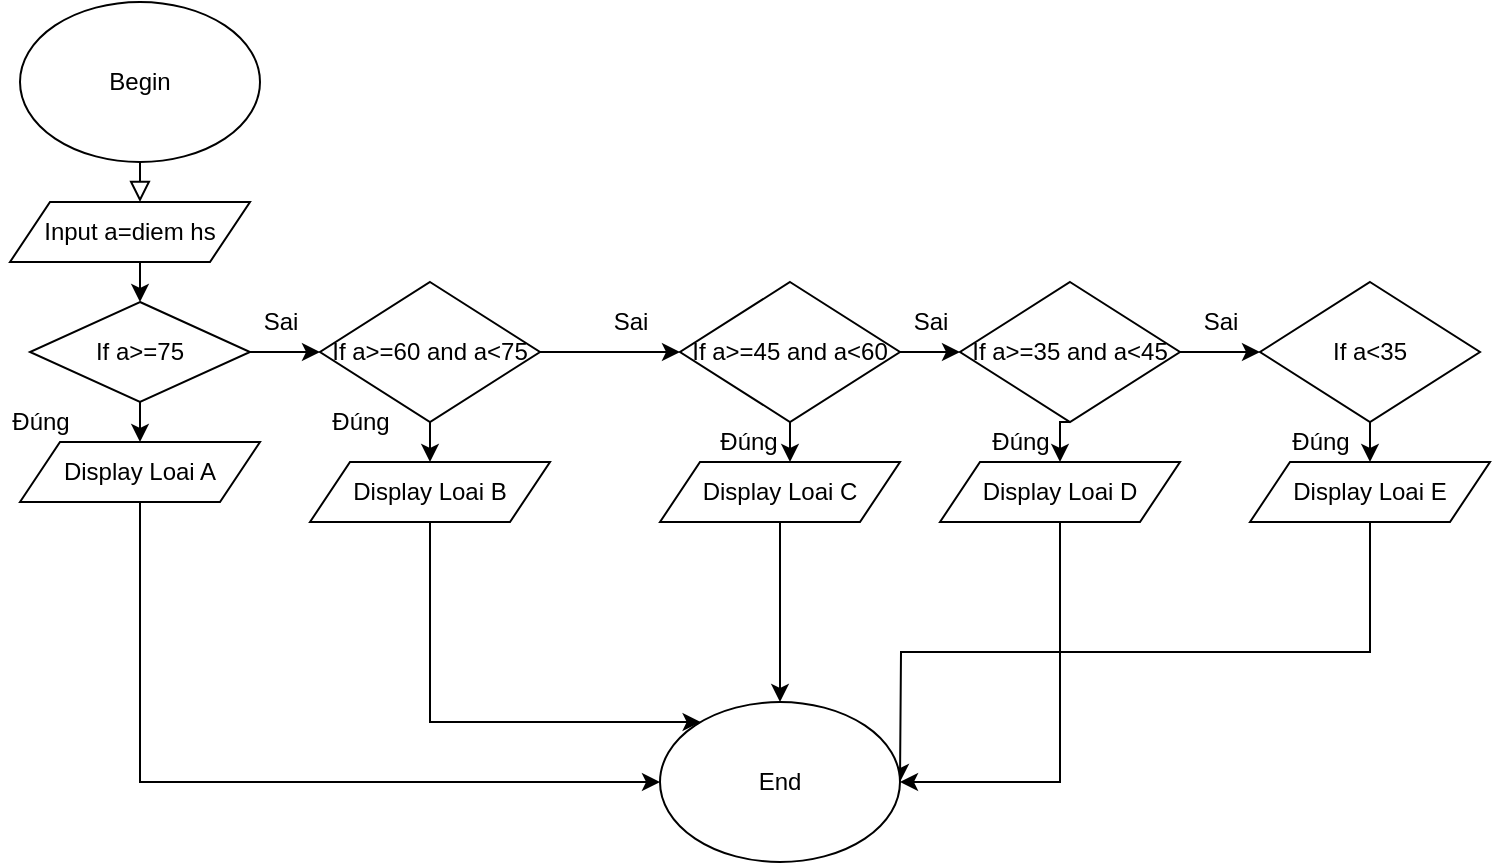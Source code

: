 <mxfile version="16.5.1" type="device"><diagram id="C5RBs43oDa-KdzZeNtuy" name="Page-1"><mxGraphModel dx="868" dy="553" grid="1" gridSize="10" guides="1" tooltips="1" connect="1" arrows="1" fold="1" page="1" pageScale="1" pageWidth="827" pageHeight="1169" math="0" shadow="0"><root><mxCell id="WIyWlLk6GJQsqaUBKTNV-0"/><mxCell id="WIyWlLk6GJQsqaUBKTNV-1" parent="WIyWlLk6GJQsqaUBKTNV-0"/><mxCell id="WIyWlLk6GJQsqaUBKTNV-2" value="" style="rounded=0;html=1;jettySize=auto;orthogonalLoop=1;fontSize=11;endArrow=block;endFill=0;endSize=8;strokeWidth=1;shadow=0;labelBackgroundColor=none;edgeStyle=orthogonalEdgeStyle;" parent="WIyWlLk6GJQsqaUBKTNV-1" edge="1"><mxGeometry relative="1" as="geometry"><mxPoint x="110" y="100" as="sourcePoint"/><mxPoint x="110" y="120" as="targetPoint"/></mxGeometry></mxCell><mxCell id="imOOjvebwg4T-bFfkOpt-0" value="Begin" style="ellipse;whiteSpace=wrap;html=1;" vertex="1" parent="WIyWlLk6GJQsqaUBKTNV-1"><mxGeometry x="50" y="20" width="120" height="80" as="geometry"/></mxCell><mxCell id="imOOjvebwg4T-bFfkOpt-2" style="edgeStyle=orthogonalEdgeStyle;rounded=0;orthogonalLoop=1;jettySize=auto;html=1;exitX=0.5;exitY=1;exitDx=0;exitDy=0;startArrow=none;" edge="1" parent="WIyWlLk6GJQsqaUBKTNV-1" source="imOOjvebwg4T-bFfkOpt-3"><mxGeometry relative="1" as="geometry"><mxPoint x="110" y="190" as="targetPoint"/></mxGeometry></mxCell><mxCell id="imOOjvebwg4T-bFfkOpt-4" style="edgeStyle=orthogonalEdgeStyle;rounded=0;orthogonalLoop=1;jettySize=auto;html=1;exitX=0.5;exitY=1;exitDx=0;exitDy=0;" edge="1" parent="WIyWlLk6GJQsqaUBKTNV-1" source="imOOjvebwg4T-bFfkOpt-3" target="imOOjvebwg4T-bFfkOpt-3"><mxGeometry relative="1" as="geometry"/></mxCell><mxCell id="imOOjvebwg4T-bFfkOpt-10" style="edgeStyle=orthogonalEdgeStyle;rounded=0;orthogonalLoop=1;jettySize=auto;html=1;exitX=0.5;exitY=1;exitDx=0;exitDy=0;" edge="1" parent="WIyWlLk6GJQsqaUBKTNV-1" source="imOOjvebwg4T-bFfkOpt-3"><mxGeometry relative="1" as="geometry"><mxPoint x="110" y="240" as="targetPoint"/></mxGeometry></mxCell><mxCell id="imOOjvebwg4T-bFfkOpt-17" style="edgeStyle=orthogonalEdgeStyle;rounded=0;orthogonalLoop=1;jettySize=auto;html=1;" edge="1" parent="WIyWlLk6GJQsqaUBKTNV-1" source="imOOjvebwg4T-bFfkOpt-3"><mxGeometry relative="1" as="geometry"><mxPoint x="200" y="195" as="targetPoint"/></mxGeometry></mxCell><mxCell id="imOOjvebwg4T-bFfkOpt-3" value="If a&amp;gt;=75" style="rhombus;whiteSpace=wrap;html=1;" vertex="1" parent="WIyWlLk6GJQsqaUBKTNV-1"><mxGeometry x="55" y="170" width="110" height="50" as="geometry"/></mxCell><mxCell id="imOOjvebwg4T-bFfkOpt-12" style="edgeStyle=orthogonalEdgeStyle;rounded=0;orthogonalLoop=1;jettySize=auto;html=1;exitX=0.5;exitY=1;exitDx=0;exitDy=0;entryX=0.5;entryY=0;entryDx=0;entryDy=0;" edge="1" parent="WIyWlLk6GJQsqaUBKTNV-1" source="imOOjvebwg4T-bFfkOpt-11" target="imOOjvebwg4T-bFfkOpt-3"><mxGeometry relative="1" as="geometry"/></mxCell><mxCell id="imOOjvebwg4T-bFfkOpt-11" value="Input a=diem hs" style="shape=parallelogram;perimeter=parallelogramPerimeter;whiteSpace=wrap;html=1;fixedSize=1;" vertex="1" parent="WIyWlLk6GJQsqaUBKTNV-1"><mxGeometry x="45" y="120" width="120" height="30" as="geometry"/></mxCell><mxCell id="imOOjvebwg4T-bFfkOpt-35" style="edgeStyle=orthogonalEdgeStyle;rounded=0;orthogonalLoop=1;jettySize=auto;html=1;exitX=0.5;exitY=1;exitDx=0;exitDy=0;entryX=0;entryY=0.5;entryDx=0;entryDy=0;" edge="1" parent="WIyWlLk6GJQsqaUBKTNV-1" source="imOOjvebwg4T-bFfkOpt-13" target="imOOjvebwg4T-bFfkOpt-52"><mxGeometry relative="1" as="geometry"><mxPoint x="110" y="360" as="targetPoint"/></mxGeometry></mxCell><mxCell id="imOOjvebwg4T-bFfkOpt-13" value="Display Loai A" style="shape=parallelogram;perimeter=parallelogramPerimeter;whiteSpace=wrap;html=1;fixedSize=1;" vertex="1" parent="WIyWlLk6GJQsqaUBKTNV-1"><mxGeometry x="50" y="240" width="120" height="30" as="geometry"/></mxCell><mxCell id="imOOjvebwg4T-bFfkOpt-19" style="edgeStyle=orthogonalEdgeStyle;rounded=0;orthogonalLoop=1;jettySize=auto;html=1;exitX=0.5;exitY=1;exitDx=0;exitDy=0;" edge="1" parent="WIyWlLk6GJQsqaUBKTNV-1" source="imOOjvebwg4T-bFfkOpt-15"><mxGeometry relative="1" as="geometry"><mxPoint x="255" y="250" as="targetPoint"/></mxGeometry></mxCell><mxCell id="imOOjvebwg4T-bFfkOpt-21" style="edgeStyle=orthogonalEdgeStyle;rounded=0;orthogonalLoop=1;jettySize=auto;html=1;exitX=1;exitY=0.5;exitDx=0;exitDy=0;" edge="1" parent="WIyWlLk6GJQsqaUBKTNV-1" source="imOOjvebwg4T-bFfkOpt-15"><mxGeometry relative="1" as="geometry"><mxPoint x="380" y="195" as="targetPoint"/></mxGeometry></mxCell><mxCell id="imOOjvebwg4T-bFfkOpt-15" value="If a&amp;gt;=60 and a&amp;lt;75" style="rhombus;whiteSpace=wrap;html=1;" vertex="1" parent="WIyWlLk6GJQsqaUBKTNV-1"><mxGeometry x="200" y="160" width="110" height="70" as="geometry"/></mxCell><mxCell id="imOOjvebwg4T-bFfkOpt-36" style="edgeStyle=orthogonalEdgeStyle;rounded=0;orthogonalLoop=1;jettySize=auto;html=1;exitX=0.5;exitY=1;exitDx=0;exitDy=0;" edge="1" parent="WIyWlLk6GJQsqaUBKTNV-1" source="imOOjvebwg4T-bFfkOpt-20" target="imOOjvebwg4T-bFfkOpt-52"><mxGeometry relative="1" as="geometry"><mxPoint x="255" y="370" as="targetPoint"/><Array as="points"><mxPoint x="255" y="380"/></Array></mxGeometry></mxCell><mxCell id="imOOjvebwg4T-bFfkOpt-20" value="Display Loai B" style="shape=parallelogram;perimeter=parallelogramPerimeter;whiteSpace=wrap;html=1;fixedSize=1;" vertex="1" parent="WIyWlLk6GJQsqaUBKTNV-1"><mxGeometry x="195" y="250" width="120" height="30" as="geometry"/></mxCell><mxCell id="imOOjvebwg4T-bFfkOpt-23" style="edgeStyle=orthogonalEdgeStyle;rounded=0;orthogonalLoop=1;jettySize=auto;html=1;exitX=0.5;exitY=1;exitDx=0;exitDy=0;" edge="1" parent="WIyWlLk6GJQsqaUBKTNV-1" source="imOOjvebwg4T-bFfkOpt-22"><mxGeometry relative="1" as="geometry"><mxPoint x="435" y="250" as="targetPoint"/></mxGeometry></mxCell><mxCell id="imOOjvebwg4T-bFfkOpt-25" style="edgeStyle=orthogonalEdgeStyle;rounded=0;orthogonalLoop=1;jettySize=auto;html=1;exitX=1;exitY=0.5;exitDx=0;exitDy=0;" edge="1" parent="WIyWlLk6GJQsqaUBKTNV-1" source="imOOjvebwg4T-bFfkOpt-22"><mxGeometry relative="1" as="geometry"><mxPoint x="520" y="195" as="targetPoint"/></mxGeometry></mxCell><mxCell id="imOOjvebwg4T-bFfkOpt-22" value="If a&amp;gt;=45 and a&amp;lt;60" style="rhombus;whiteSpace=wrap;html=1;" vertex="1" parent="WIyWlLk6GJQsqaUBKTNV-1"><mxGeometry x="380" y="160" width="110" height="70" as="geometry"/></mxCell><mxCell id="imOOjvebwg4T-bFfkOpt-37" style="edgeStyle=orthogonalEdgeStyle;rounded=0;orthogonalLoop=1;jettySize=auto;html=1;exitX=0.5;exitY=1;exitDx=0;exitDy=0;" edge="1" parent="WIyWlLk6GJQsqaUBKTNV-1" source="imOOjvebwg4T-bFfkOpt-24"><mxGeometry relative="1" as="geometry"><mxPoint x="430" y="370" as="targetPoint"/></mxGeometry></mxCell><mxCell id="imOOjvebwg4T-bFfkOpt-24" value="Display Loai C" style="shape=parallelogram;perimeter=parallelogramPerimeter;whiteSpace=wrap;html=1;fixedSize=1;" vertex="1" parent="WIyWlLk6GJQsqaUBKTNV-1"><mxGeometry x="370" y="250" width="120" height="30" as="geometry"/></mxCell><mxCell id="imOOjvebwg4T-bFfkOpt-28" style="edgeStyle=orthogonalEdgeStyle;rounded=0;orthogonalLoop=1;jettySize=auto;html=1;exitX=0.5;exitY=1;exitDx=0;exitDy=0;entryX=0.5;entryY=0;entryDx=0;entryDy=0;" edge="1" parent="WIyWlLk6GJQsqaUBKTNV-1" source="imOOjvebwg4T-bFfkOpt-26" target="imOOjvebwg4T-bFfkOpt-27"><mxGeometry relative="1" as="geometry"/></mxCell><mxCell id="imOOjvebwg4T-bFfkOpt-29" style="edgeStyle=orthogonalEdgeStyle;rounded=0;orthogonalLoop=1;jettySize=auto;html=1;exitX=1;exitY=0.5;exitDx=0;exitDy=0;" edge="1" parent="WIyWlLk6GJQsqaUBKTNV-1" source="imOOjvebwg4T-bFfkOpt-26"><mxGeometry relative="1" as="geometry"><mxPoint x="670" y="195" as="targetPoint"/></mxGeometry></mxCell><mxCell id="imOOjvebwg4T-bFfkOpt-26" value="If a&amp;gt;=35 and a&amp;lt;45" style="rhombus;whiteSpace=wrap;html=1;" vertex="1" parent="WIyWlLk6GJQsqaUBKTNV-1"><mxGeometry x="520" y="160" width="110" height="70" as="geometry"/></mxCell><mxCell id="imOOjvebwg4T-bFfkOpt-38" style="edgeStyle=orthogonalEdgeStyle;rounded=0;orthogonalLoop=1;jettySize=auto;html=1;exitX=0.5;exitY=1;exitDx=0;exitDy=0;entryX=1;entryY=0.5;entryDx=0;entryDy=0;" edge="1" parent="WIyWlLk6GJQsqaUBKTNV-1" source="imOOjvebwg4T-bFfkOpt-27" target="imOOjvebwg4T-bFfkOpt-52"><mxGeometry relative="1" as="geometry"><mxPoint x="570" y="370" as="targetPoint"/></mxGeometry></mxCell><mxCell id="imOOjvebwg4T-bFfkOpt-27" value="Display Loai D" style="shape=parallelogram;perimeter=parallelogramPerimeter;whiteSpace=wrap;html=1;fixedSize=1;" vertex="1" parent="WIyWlLk6GJQsqaUBKTNV-1"><mxGeometry x="510" y="250" width="120" height="30" as="geometry"/></mxCell><mxCell id="imOOjvebwg4T-bFfkOpt-33" style="edgeStyle=orthogonalEdgeStyle;rounded=0;orthogonalLoop=1;jettySize=auto;html=1;exitX=0.5;exitY=1;exitDx=0;exitDy=0;" edge="1" parent="WIyWlLk6GJQsqaUBKTNV-1" source="imOOjvebwg4T-bFfkOpt-32"><mxGeometry relative="1" as="geometry"><mxPoint x="725" y="250" as="targetPoint"/></mxGeometry></mxCell><mxCell id="imOOjvebwg4T-bFfkOpt-32" value="If a&amp;lt;35" style="rhombus;whiteSpace=wrap;html=1;" vertex="1" parent="WIyWlLk6GJQsqaUBKTNV-1"><mxGeometry x="670" y="160" width="110" height="70" as="geometry"/></mxCell><mxCell id="imOOjvebwg4T-bFfkOpt-39" style="edgeStyle=orthogonalEdgeStyle;rounded=0;orthogonalLoop=1;jettySize=auto;html=1;exitX=0.5;exitY=1;exitDx=0;exitDy=0;" edge="1" parent="WIyWlLk6GJQsqaUBKTNV-1" source="imOOjvebwg4T-bFfkOpt-34"><mxGeometry relative="1" as="geometry"><mxPoint x="490" y="410" as="targetPoint"/></mxGeometry></mxCell><mxCell id="imOOjvebwg4T-bFfkOpt-34" value="Display Loai E" style="shape=parallelogram;perimeter=parallelogramPerimeter;whiteSpace=wrap;html=1;fixedSize=1;" vertex="1" parent="WIyWlLk6GJQsqaUBKTNV-1"><mxGeometry x="665" y="250" width="120" height="30" as="geometry"/></mxCell><mxCell id="imOOjvebwg4T-bFfkOpt-40" value="Đúng" style="text;html=1;align=center;verticalAlign=middle;resizable=0;points=[];autosize=1;strokeColor=none;fillColor=none;" vertex="1" parent="WIyWlLk6GJQsqaUBKTNV-1"><mxGeometry x="40" y="220" width="40" height="20" as="geometry"/></mxCell><mxCell id="imOOjvebwg4T-bFfkOpt-41" value="Sai" style="text;html=1;align=center;verticalAlign=middle;resizable=0;points=[];autosize=1;strokeColor=none;fillColor=none;" vertex="1" parent="WIyWlLk6GJQsqaUBKTNV-1"><mxGeometry x="165" y="170" width="30" height="20" as="geometry"/></mxCell><mxCell id="imOOjvebwg4T-bFfkOpt-42" value="Đúng" style="text;html=1;align=center;verticalAlign=middle;resizable=0;points=[];autosize=1;strokeColor=none;fillColor=none;" vertex="1" parent="WIyWlLk6GJQsqaUBKTNV-1"><mxGeometry x="200" y="220" width="40" height="20" as="geometry"/></mxCell><mxCell id="imOOjvebwg4T-bFfkOpt-43" value="Đúng" style="text;html=1;align=center;verticalAlign=middle;resizable=0;points=[];autosize=1;strokeColor=none;fillColor=none;" vertex="1" parent="WIyWlLk6GJQsqaUBKTNV-1"><mxGeometry x="394" y="230" width="40" height="20" as="geometry"/></mxCell><mxCell id="imOOjvebwg4T-bFfkOpt-44" value="Đúng" style="text;html=1;align=center;verticalAlign=middle;resizable=0;points=[];autosize=1;strokeColor=none;fillColor=none;" vertex="1" parent="WIyWlLk6GJQsqaUBKTNV-1"><mxGeometry x="530" y="230" width="40" height="20" as="geometry"/></mxCell><mxCell id="imOOjvebwg4T-bFfkOpt-45" value="Đúng" style="text;html=1;align=center;verticalAlign=middle;resizable=0;points=[];autosize=1;strokeColor=none;fillColor=none;" vertex="1" parent="WIyWlLk6GJQsqaUBKTNV-1"><mxGeometry x="680" y="230" width="40" height="20" as="geometry"/></mxCell><mxCell id="imOOjvebwg4T-bFfkOpt-48" value="Sai" style="text;html=1;align=center;verticalAlign=middle;resizable=0;points=[];autosize=1;strokeColor=none;fillColor=none;" vertex="1" parent="WIyWlLk6GJQsqaUBKTNV-1"><mxGeometry x="340" y="170" width="30" height="20" as="geometry"/></mxCell><mxCell id="imOOjvebwg4T-bFfkOpt-49" value="Sai" style="text;html=1;align=center;verticalAlign=middle;resizable=0;points=[];autosize=1;strokeColor=none;fillColor=none;" vertex="1" parent="WIyWlLk6GJQsqaUBKTNV-1"><mxGeometry x="490" y="170" width="30" height="20" as="geometry"/></mxCell><mxCell id="imOOjvebwg4T-bFfkOpt-50" value="Sai" style="text;html=1;align=center;verticalAlign=middle;resizable=0;points=[];autosize=1;strokeColor=none;fillColor=none;" vertex="1" parent="WIyWlLk6GJQsqaUBKTNV-1"><mxGeometry x="635" y="170" width="30" height="20" as="geometry"/></mxCell><mxCell id="imOOjvebwg4T-bFfkOpt-52" value="End" style="ellipse;whiteSpace=wrap;html=1;" vertex="1" parent="WIyWlLk6GJQsqaUBKTNV-1"><mxGeometry x="370" y="370" width="120" height="80" as="geometry"/></mxCell></root></mxGraphModel></diagram></mxfile>